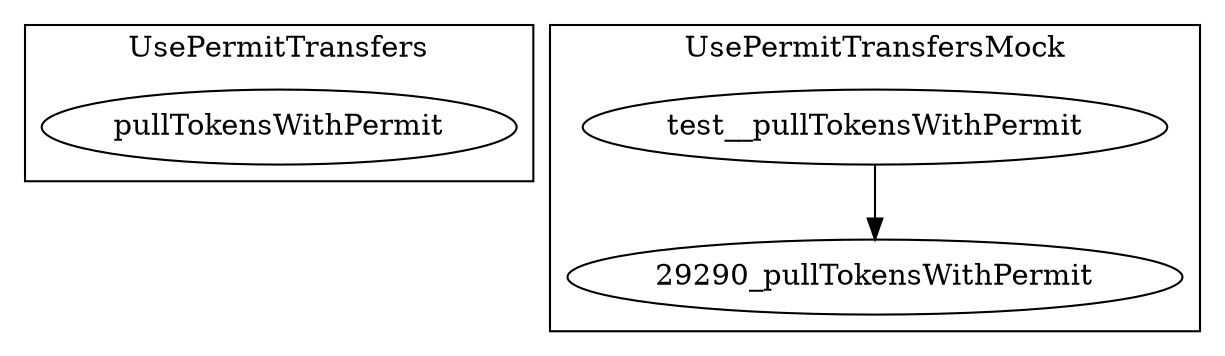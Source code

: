 strict digraph {
subgraph cluster_29257_UsePermitTransfers {
label = "UsePermitTransfers"
"29257_pullTokensWithPermit" [label="pullTokensWithPermit"]
}subgraph cluster_29290_UsePermitTransfersMock {
label = "UsePermitTransfersMock"
"29290_test__pullTokensWithPermit" [label="test__pullTokensWithPermit"]
"29290_test__pullTokensWithPermit" -> "29290_pullTokensWithPermit"
}subgraph cluster_solidity {
label = "[Solidity]"
}
}